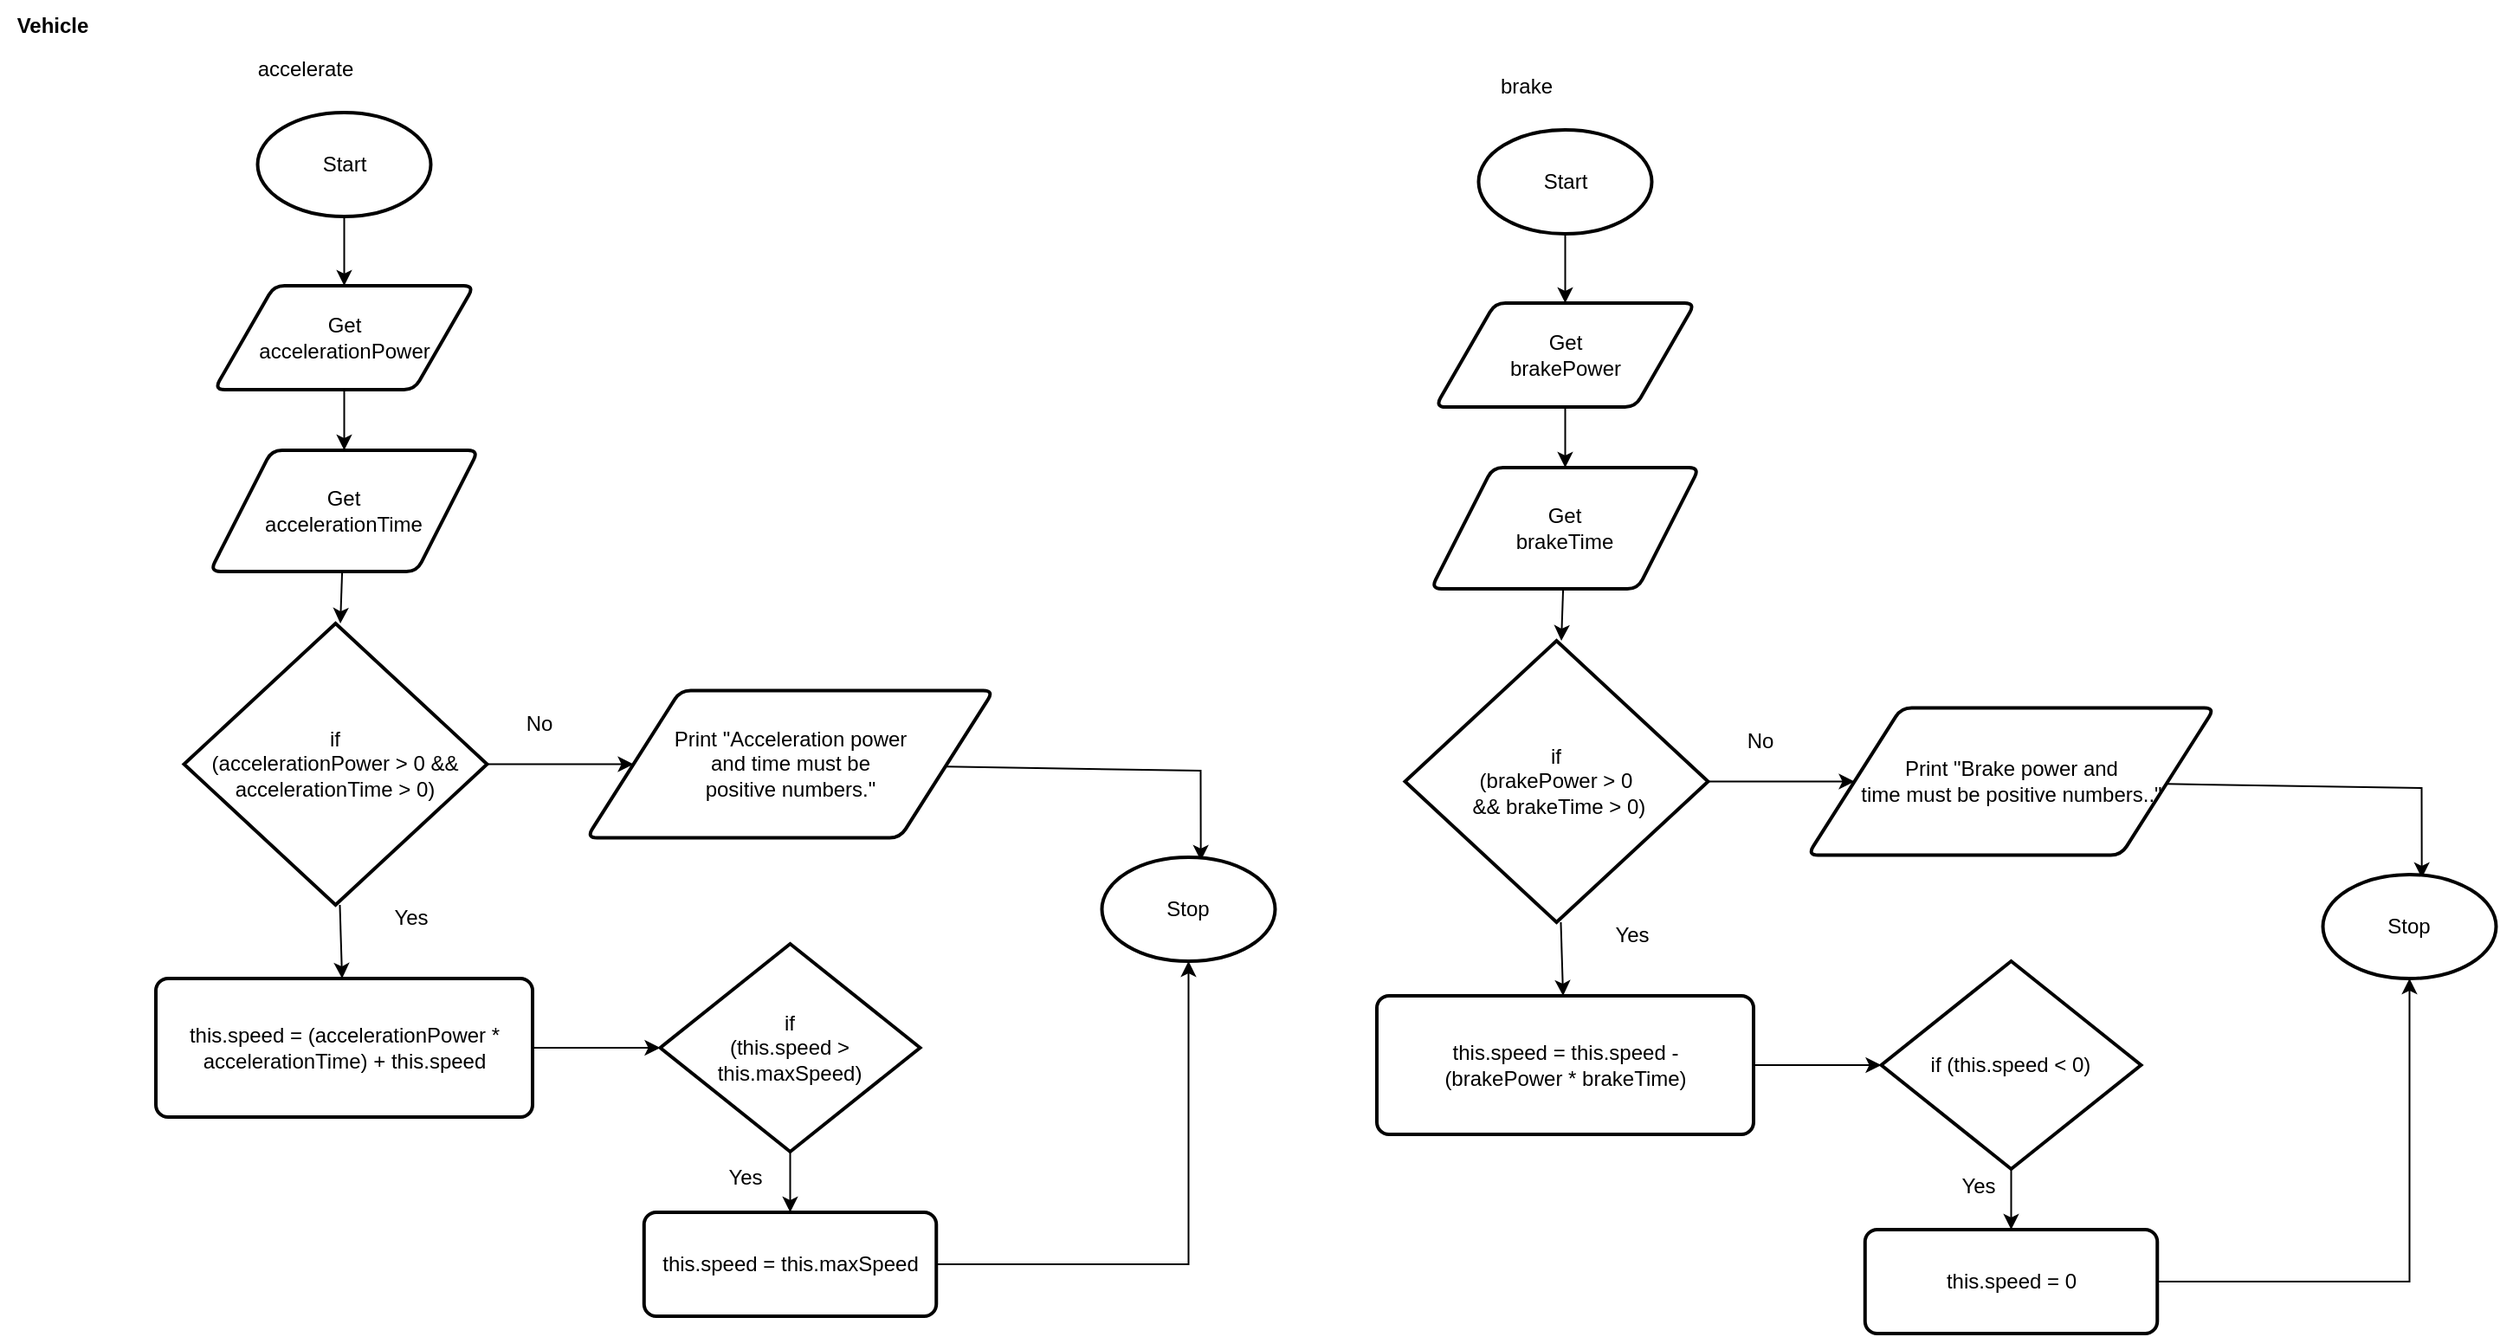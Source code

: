 <mxfile>
    <diagram id="5gMrNbhCcvMap2-kCo8e" name="Page-1">
        <mxGraphModel dx="906" dy="512" grid="1" gridSize="5" guides="1" tooltips="1" connect="1" arrows="1" fold="1" page="1" pageScale="1" pageWidth="827" pageHeight="1169" math="0" shadow="0">
            <root>
                <mxCell id="0"/>
                <mxCell id="1" parent="0"/>
                <mxCell id="268" style="edgeStyle=none;html=1;entryX=0.5;entryY=0;entryDx=0;entryDy=0;fontSize=12;" parent="1" edge="1">
                    <mxGeometry relative="1" as="geometry">
                        <mxPoint x="370" y="340" as="sourcePoint"/>
                    </mxGeometry>
                </mxCell>
                <mxCell id="270" style="edgeStyle=none;html=1;fontSize=12;" parent="1" edge="1">
                    <mxGeometry relative="1" as="geometry">
                        <mxPoint x="408.5" y="410" as="sourcePoint"/>
                    </mxGeometry>
                </mxCell>
                <mxCell id="278" style="edgeStyle=none;html=1;entryX=0;entryY=0.5;entryDx=0;entryDy=0;fontSize=9;" parent="1" edge="1">
                    <mxGeometry relative="1" as="geometry">
                        <mxPoint x="559.5" y="210" as="sourcePoint"/>
                    </mxGeometry>
                </mxCell>
                <mxCell id="302" value="&lt;b&gt;Vehicle&lt;/b&gt;" style="text;html=1;align=center;verticalAlign=middle;resizable=0;points=[];autosize=1;strokeColor=none;fillColor=none;" parent="1" vertex="1">
                    <mxGeometry x="15" y="5" width="60" height="30" as="geometry"/>
                </mxCell>
                <mxCell id="414" style="edgeStyle=none;html=1;fontSize=12;" edge="1" parent="1" source="355" target="365">
                    <mxGeometry relative="1" as="geometry"/>
                </mxCell>
                <mxCell id="355" value="Start" style="strokeWidth=2;html=1;shape=mxgraph.flowchart.start_1;whiteSpace=wrap;" parent="1" vertex="1">
                    <mxGeometry x="163.75" y="70" width="100" height="60" as="geometry"/>
                </mxCell>
                <mxCell id="359" value="accelerate" style="text;html=1;align=center;verticalAlign=middle;resizable=0;points=[];autosize=1;strokeColor=none;fillColor=none;" parent="1" vertex="1">
                    <mxGeometry x="151.25" y="30" width="80" height="30" as="geometry"/>
                </mxCell>
                <mxCell id="415" style="edgeStyle=none;html=1;fontSize=12;" edge="1" parent="1" source="365" target="367">
                    <mxGeometry relative="1" as="geometry"/>
                </mxCell>
                <mxCell id="365" value="Get&lt;br style=&quot;font-size: 12px;&quot;&gt;accelerationPower" style="shape=parallelogram;html=1;strokeWidth=2;perimeter=parallelogramPerimeter;whiteSpace=wrap;rounded=1;arcSize=12;size=0.23;fontSize=12;" parent="1" vertex="1">
                    <mxGeometry x="138.75" y="170" width="150" height="60" as="geometry"/>
                </mxCell>
                <mxCell id="417" style="edgeStyle=none;html=1;fontSize=12;" edge="1" parent="1" source="367" target="416">
                    <mxGeometry relative="1" as="geometry"/>
                </mxCell>
                <mxCell id="367" value="Get&lt;br style=&quot;font-size: 12px;&quot;&gt;accelerationTime" style="shape=parallelogram;html=1;strokeWidth=2;perimeter=parallelogramPerimeter;whiteSpace=wrap;rounded=1;arcSize=12;size=0.23;fontSize=12;" parent="1" vertex="1">
                    <mxGeometry x="136.25" y="265" width="155" height="70" as="geometry"/>
                </mxCell>
                <mxCell id="419" style="edgeStyle=none;html=1;fontSize=12;" edge="1" parent="1" source="416" target="418">
                    <mxGeometry relative="1" as="geometry"/>
                </mxCell>
                <mxCell id="430" style="edgeStyle=none;html=1;fontSize=12;" edge="1" parent="1" source="416" target="424">
                    <mxGeometry relative="1" as="geometry"/>
                </mxCell>
                <mxCell id="416" value="if &lt;br&gt;(accelerationPower &amp;gt; 0 &amp;amp;&amp;amp; accelerationTime &amp;gt; 0)" style="strokeWidth=2;html=1;shape=mxgraph.flowchart.decision;whiteSpace=wrap;fontSize=12;" vertex="1" parent="1">
                    <mxGeometry x="121.25" y="365" width="175" height="162.5" as="geometry"/>
                </mxCell>
                <mxCell id="421" style="edgeStyle=none;html=1;entryX=0;entryY=0.5;entryDx=0;entryDy=0;entryPerimeter=0;fontSize=12;" edge="1" parent="1" source="418" target="420">
                    <mxGeometry relative="1" as="geometry"/>
                </mxCell>
                <mxCell id="418" value="this.speed = (accelerationPower * accelerationTime) + this.speed" style="rounded=1;whiteSpace=wrap;html=1;absoluteArcSize=1;arcSize=14;strokeWidth=2;fontSize=12;" vertex="1" parent="1">
                    <mxGeometry x="105" y="570" width="217.5" height="80" as="geometry"/>
                </mxCell>
                <mxCell id="429" style="edgeStyle=none;html=1;fontSize=12;" edge="1" parent="1" source="420" target="422">
                    <mxGeometry relative="1" as="geometry"/>
                </mxCell>
                <mxCell id="420" value="if &lt;br&gt;(this.speed &amp;gt; this.maxSpeed)" style="strokeWidth=2;html=1;shape=mxgraph.flowchart.decision;whiteSpace=wrap;fontSize=12;" vertex="1" parent="1">
                    <mxGeometry x="396.25" y="550" width="150" height="120" as="geometry"/>
                </mxCell>
                <mxCell id="433" style="edgeStyle=none;rounded=0;html=1;entryX=0.5;entryY=1;entryDx=0;entryDy=0;entryPerimeter=0;fontSize=12;" edge="1" parent="1" source="422" target="426">
                    <mxGeometry relative="1" as="geometry">
                        <Array as="points">
                            <mxPoint x="701.25" y="735"/>
                        </Array>
                    </mxGeometry>
                </mxCell>
                <mxCell id="422" value="this.speed = this.maxSpeed" style="rounded=1;whiteSpace=wrap;html=1;absoluteArcSize=1;arcSize=14;strokeWidth=2;fontSize=12;" vertex="1" parent="1">
                    <mxGeometry x="386.88" y="705" width="168.75" height="60" as="geometry"/>
                </mxCell>
                <mxCell id="431" style="edgeStyle=none;html=1;entryX=0.571;entryY=0.033;entryDx=0;entryDy=0;entryPerimeter=0;fontSize=12;rounded=0;" edge="1" parent="1" source="424" target="426">
                    <mxGeometry relative="1" as="geometry">
                        <Array as="points">
                            <mxPoint x="708.25" y="450"/>
                        </Array>
                    </mxGeometry>
                </mxCell>
                <mxCell id="424" value="Print &quot;Acceleration power &lt;br&gt;and time must be &lt;br&gt;positive numbers.&quot;" style="shape=parallelogram;html=1;strokeWidth=2;perimeter=parallelogramPerimeter;whiteSpace=wrap;rounded=1;arcSize=12;size=0.23;fontSize=12;" vertex="1" parent="1">
                    <mxGeometry x="353.75" y="403.75" width="235" height="85" as="geometry"/>
                </mxCell>
                <mxCell id="426" value="Stop" style="strokeWidth=2;html=1;shape=mxgraph.flowchart.start_1;whiteSpace=wrap;" vertex="1" parent="1">
                    <mxGeometry x="651.25" y="500" width="100" height="60" as="geometry"/>
                </mxCell>
                <mxCell id="428" value="Yes" style="text;html=1;align=center;verticalAlign=middle;resizable=0;points=[];autosize=1;strokeColor=none;fillColor=none;fontSize=12;" vertex="1" parent="1">
                    <mxGeometry x="232.25" y="520" width="40" height="30" as="geometry"/>
                </mxCell>
                <mxCell id="432" value="No" style="text;html=1;align=center;verticalAlign=middle;resizable=0;points=[];autosize=1;strokeColor=none;fillColor=none;fontSize=12;" vertex="1" parent="1">
                    <mxGeometry x="308.25" y="407.5" width="35" height="30" as="geometry"/>
                </mxCell>
                <mxCell id="435" style="edgeStyle=none;html=1;fontSize=12;" edge="1" parent="1" source="436" target="439">
                    <mxGeometry relative="1" as="geometry"/>
                </mxCell>
                <mxCell id="436" value="Start" style="strokeWidth=2;html=1;shape=mxgraph.flowchart.start_1;whiteSpace=wrap;" vertex="1" parent="1">
                    <mxGeometry x="868.75" y="80" width="100" height="60" as="geometry"/>
                </mxCell>
                <mxCell id="437" value="brake" style="text;html=1;align=center;verticalAlign=middle;resizable=0;points=[];autosize=1;strokeColor=none;fillColor=none;" vertex="1" parent="1">
                    <mxGeometry x="871.25" y="40" width="50" height="30" as="geometry"/>
                </mxCell>
                <mxCell id="438" style="edgeStyle=none;html=1;fontSize=12;" edge="1" parent="1" source="439" target="441">
                    <mxGeometry relative="1" as="geometry"/>
                </mxCell>
                <mxCell id="439" value="Get&lt;br&gt;brakePower" style="shape=parallelogram;html=1;strokeWidth=2;perimeter=parallelogramPerimeter;whiteSpace=wrap;rounded=1;arcSize=12;size=0.23;fontSize=12;" vertex="1" parent="1">
                    <mxGeometry x="843.75" y="180" width="150" height="60" as="geometry"/>
                </mxCell>
                <mxCell id="440" style="edgeStyle=none;html=1;fontSize=12;" edge="1" parent="1" source="441" target="444">
                    <mxGeometry relative="1" as="geometry"/>
                </mxCell>
                <mxCell id="441" value="Get&lt;br style=&quot;font-size: 12px;&quot;&gt;brakeTime" style="shape=parallelogram;html=1;strokeWidth=2;perimeter=parallelogramPerimeter;whiteSpace=wrap;rounded=1;arcSize=12;size=0.23;fontSize=12;" vertex="1" parent="1">
                    <mxGeometry x="841.25" y="275" width="155" height="70" as="geometry"/>
                </mxCell>
                <mxCell id="442" style="edgeStyle=none;html=1;fontSize=12;" edge="1" parent="1" source="444" target="446">
                    <mxGeometry relative="1" as="geometry"/>
                </mxCell>
                <mxCell id="443" style="edgeStyle=none;html=1;fontSize=12;" edge="1" parent="1" source="444" target="452">
                    <mxGeometry relative="1" as="geometry"/>
                </mxCell>
                <mxCell id="444" value="if &lt;br&gt;(brakePower &amp;gt; 0&lt;br&gt;&amp;nbsp;&amp;amp;&amp;amp; brakeTime &amp;gt; 0)" style="strokeWidth=2;html=1;shape=mxgraph.flowchart.decision;whiteSpace=wrap;fontSize=12;" vertex="1" parent="1">
                    <mxGeometry x="826.25" y="375" width="175" height="162.5" as="geometry"/>
                </mxCell>
                <mxCell id="445" style="edgeStyle=none;html=1;entryX=0;entryY=0.5;entryDx=0;entryDy=0;entryPerimeter=0;fontSize=12;" edge="1" parent="1" source="446" target="448">
                    <mxGeometry relative="1" as="geometry"/>
                </mxCell>
                <mxCell id="446" value="this.speed = this.speed - &lt;br&gt;(brakePower * brakeTime)" style="rounded=1;whiteSpace=wrap;html=1;absoluteArcSize=1;arcSize=14;strokeWidth=2;fontSize=12;" vertex="1" parent="1">
                    <mxGeometry x="810" y="580" width="217.5" height="80" as="geometry"/>
                </mxCell>
                <mxCell id="447" style="edgeStyle=none;html=1;fontSize=12;" edge="1" parent="1" source="448" target="450">
                    <mxGeometry relative="1" as="geometry"/>
                </mxCell>
                <mxCell id="448" value="if (this.speed &amp;lt; 0)" style="strokeWidth=2;html=1;shape=mxgraph.flowchart.decision;whiteSpace=wrap;fontSize=12;" vertex="1" parent="1">
                    <mxGeometry x="1101.25" y="560" width="150" height="120" as="geometry"/>
                </mxCell>
                <mxCell id="449" style="edgeStyle=none;rounded=0;html=1;entryX=0.5;entryY=1;entryDx=0;entryDy=0;entryPerimeter=0;fontSize=12;" edge="1" parent="1" source="450" target="453">
                    <mxGeometry relative="1" as="geometry">
                        <Array as="points">
                            <mxPoint x="1406.25" y="745"/>
                        </Array>
                    </mxGeometry>
                </mxCell>
                <mxCell id="450" value="this.speed = 0" style="rounded=1;whiteSpace=wrap;html=1;absoluteArcSize=1;arcSize=14;strokeWidth=2;fontSize=12;" vertex="1" parent="1">
                    <mxGeometry x="1091.88" y="715" width="168.75" height="60" as="geometry"/>
                </mxCell>
                <mxCell id="451" style="edgeStyle=none;html=1;entryX=0.571;entryY=0.033;entryDx=0;entryDy=0;entryPerimeter=0;fontSize=12;rounded=0;" edge="1" parent="1" source="452" target="453">
                    <mxGeometry relative="1" as="geometry">
                        <Array as="points">
                            <mxPoint x="1413.25" y="460"/>
                        </Array>
                    </mxGeometry>
                </mxCell>
                <mxCell id="452" value="Print &quot;Brake power and &lt;br&gt;time must be positive numbers..&quot;" style="shape=parallelogram;html=1;strokeWidth=2;perimeter=parallelogramPerimeter;whiteSpace=wrap;rounded=1;arcSize=12;size=0.23;fontSize=12;" vertex="1" parent="1">
                    <mxGeometry x="1058.75" y="413.75" width="235" height="85" as="geometry"/>
                </mxCell>
                <mxCell id="453" value="Stop" style="strokeWidth=2;html=1;shape=mxgraph.flowchart.start_1;whiteSpace=wrap;" vertex="1" parent="1">
                    <mxGeometry x="1356.25" y="510" width="100" height="60" as="geometry"/>
                </mxCell>
                <mxCell id="454" value="Yes" style="text;html=1;align=center;verticalAlign=middle;resizable=0;points=[];autosize=1;strokeColor=none;fillColor=none;fontSize=12;" vertex="1" parent="1">
                    <mxGeometry x="937.25" y="530" width="40" height="30" as="geometry"/>
                </mxCell>
                <mxCell id="455" value="No" style="text;html=1;align=center;verticalAlign=middle;resizable=0;points=[];autosize=1;strokeColor=none;fillColor=none;fontSize=12;" vertex="1" parent="1">
                    <mxGeometry x="1013.25" y="417.5" width="35" height="30" as="geometry"/>
                </mxCell>
                <mxCell id="456" value="Yes" style="text;html=1;align=center;verticalAlign=middle;resizable=0;points=[];autosize=1;strokeColor=none;fillColor=none;fontSize=12;" vertex="1" parent="1">
                    <mxGeometry x="1137" y="675" width="40" height="30" as="geometry"/>
                </mxCell>
                <mxCell id="457" value="Yes" style="text;html=1;align=center;verticalAlign=middle;resizable=0;points=[];autosize=1;strokeColor=none;fillColor=none;fontSize=12;" vertex="1" parent="1">
                    <mxGeometry x="425" y="670" width="40" height="30" as="geometry"/>
                </mxCell>
            </root>
        </mxGraphModel>
    </diagram>
</mxfile>